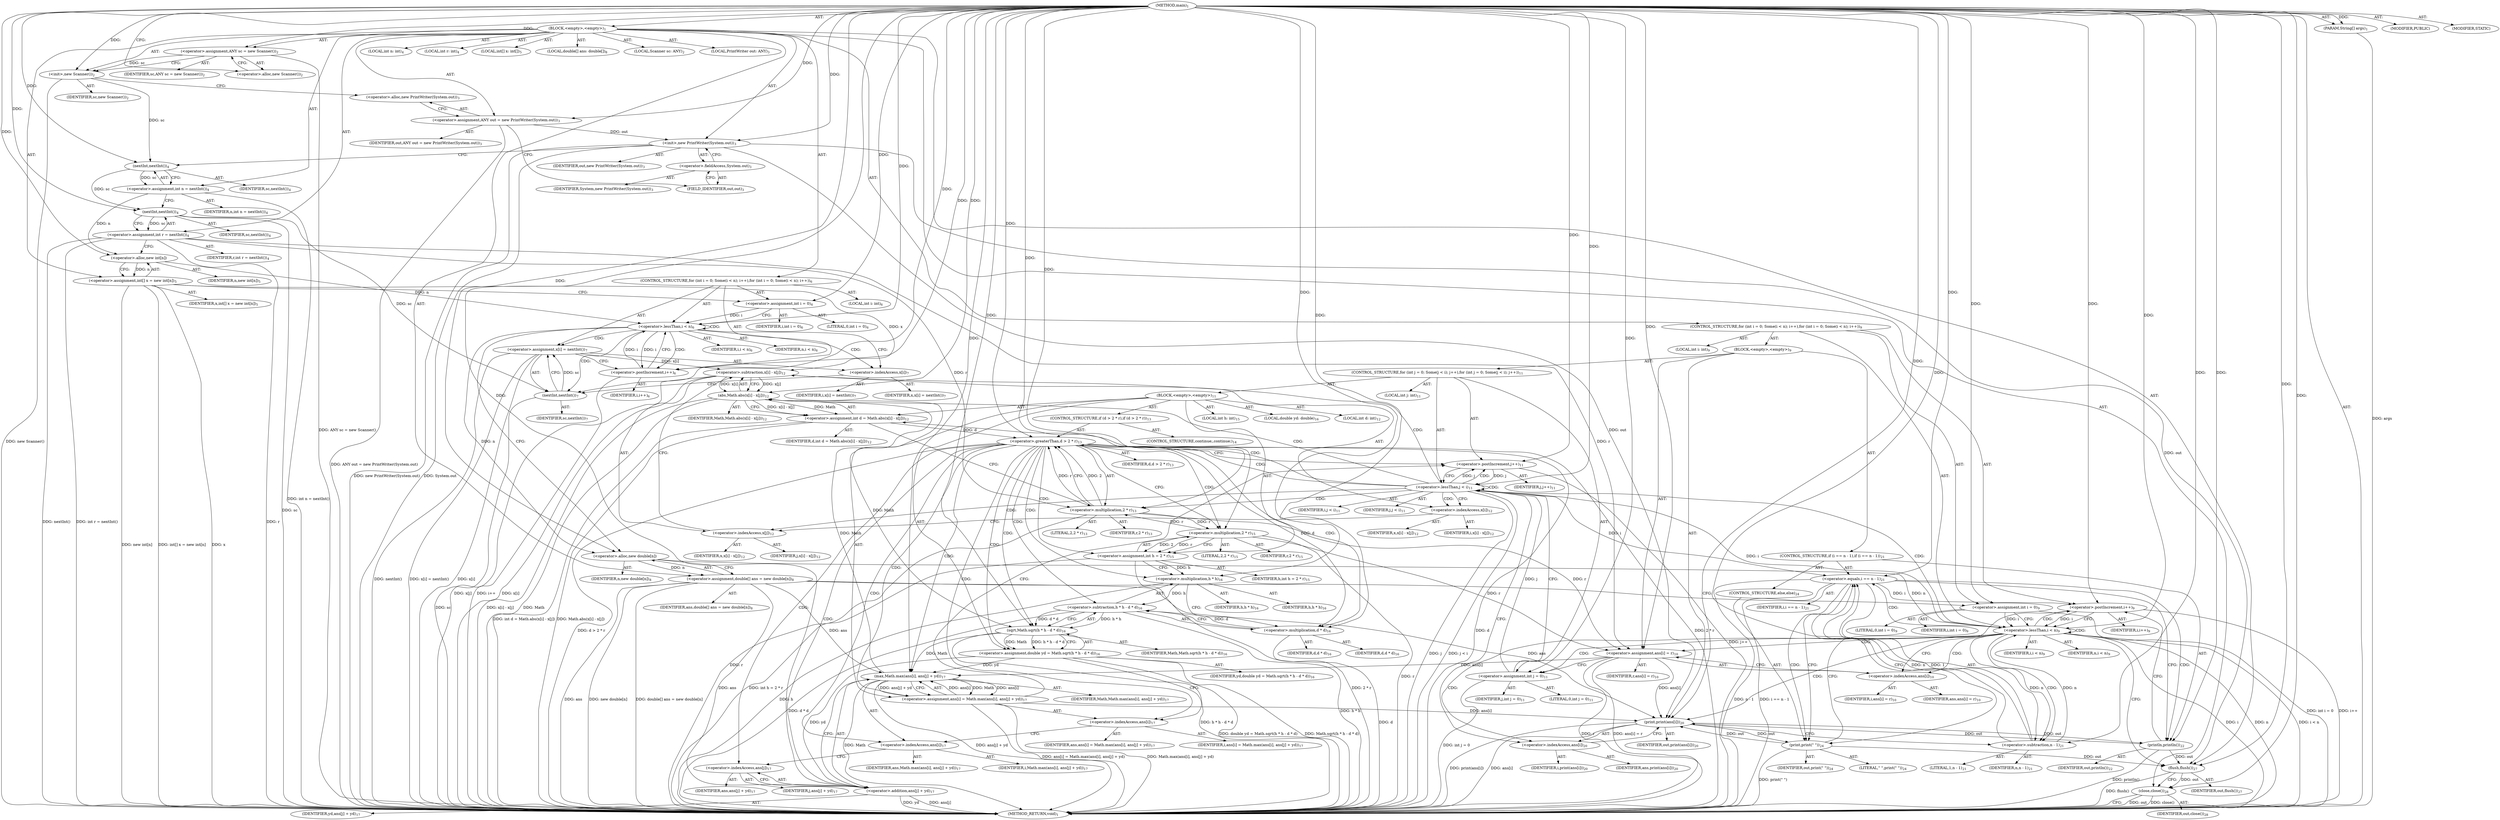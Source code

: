 digraph "main" {  
"21" [label = <(METHOD,main)<SUB>1</SUB>> ]
"22" [label = <(PARAM,String[] args)<SUB>1</SUB>> ]
"23" [label = <(BLOCK,&lt;empty&gt;,&lt;empty&gt;)<SUB>1</SUB>> ]
"4" [label = <(LOCAL,Scanner sc: ANY)<SUB>2</SUB>> ]
"24" [label = <(&lt;operator&gt;.assignment,ANY sc = new Scanner())<SUB>2</SUB>> ]
"25" [label = <(IDENTIFIER,sc,ANY sc = new Scanner())<SUB>2</SUB>> ]
"26" [label = <(&lt;operator&gt;.alloc,new Scanner())<SUB>2</SUB>> ]
"27" [label = <(&lt;init&gt;,new Scanner())<SUB>2</SUB>> ]
"3" [label = <(IDENTIFIER,sc,new Scanner())<SUB>2</SUB>> ]
"6" [label = <(LOCAL,PrintWriter out: ANY)<SUB>3</SUB>> ]
"28" [label = <(&lt;operator&gt;.assignment,ANY out = new PrintWriter(System.out))<SUB>3</SUB>> ]
"29" [label = <(IDENTIFIER,out,ANY out = new PrintWriter(System.out))<SUB>3</SUB>> ]
"30" [label = <(&lt;operator&gt;.alloc,new PrintWriter(System.out))<SUB>3</SUB>> ]
"31" [label = <(&lt;init&gt;,new PrintWriter(System.out))<SUB>3</SUB>> ]
"5" [label = <(IDENTIFIER,out,new PrintWriter(System.out))<SUB>3</SUB>> ]
"32" [label = <(&lt;operator&gt;.fieldAccess,System.out)<SUB>3</SUB>> ]
"33" [label = <(IDENTIFIER,System,new PrintWriter(System.out))<SUB>3</SUB>> ]
"34" [label = <(FIELD_IDENTIFIER,out,out)<SUB>3</SUB>> ]
"35" [label = <(LOCAL,int n: int)<SUB>4</SUB>> ]
"36" [label = <(LOCAL,int r: int)<SUB>4</SUB>> ]
"37" [label = <(&lt;operator&gt;.assignment,int n = nextInt())<SUB>4</SUB>> ]
"38" [label = <(IDENTIFIER,n,int n = nextInt())<SUB>4</SUB>> ]
"39" [label = <(nextInt,nextInt())<SUB>4</SUB>> ]
"40" [label = <(IDENTIFIER,sc,nextInt())<SUB>4</SUB>> ]
"41" [label = <(&lt;operator&gt;.assignment,int r = nextInt())<SUB>4</SUB>> ]
"42" [label = <(IDENTIFIER,r,int r = nextInt())<SUB>4</SUB>> ]
"43" [label = <(nextInt,nextInt())<SUB>4</SUB>> ]
"44" [label = <(IDENTIFIER,sc,nextInt())<SUB>4</SUB>> ]
"45" [label = <(LOCAL,int[] x: int[])<SUB>5</SUB>> ]
"46" [label = <(&lt;operator&gt;.assignment,int[] x = new int[n])<SUB>5</SUB>> ]
"47" [label = <(IDENTIFIER,x,int[] x = new int[n])<SUB>5</SUB>> ]
"48" [label = <(&lt;operator&gt;.alloc,new int[n])> ]
"49" [label = <(IDENTIFIER,n,new int[n])<SUB>5</SUB>> ]
"50" [label = <(CONTROL_STRUCTURE,for (int i = 0; Some(i &lt; n); i++),for (int i = 0; Some(i &lt; n); i++))<SUB>6</SUB>> ]
"51" [label = <(LOCAL,int i: int)<SUB>6</SUB>> ]
"52" [label = <(&lt;operator&gt;.assignment,int i = 0)<SUB>6</SUB>> ]
"53" [label = <(IDENTIFIER,i,int i = 0)<SUB>6</SUB>> ]
"54" [label = <(LITERAL,0,int i = 0)<SUB>6</SUB>> ]
"55" [label = <(&lt;operator&gt;.lessThan,i &lt; n)<SUB>6</SUB>> ]
"56" [label = <(IDENTIFIER,i,i &lt; n)<SUB>6</SUB>> ]
"57" [label = <(IDENTIFIER,n,i &lt; n)<SUB>6</SUB>> ]
"58" [label = <(&lt;operator&gt;.postIncrement,i++)<SUB>6</SUB>> ]
"59" [label = <(IDENTIFIER,i,i++)<SUB>6</SUB>> ]
"60" [label = <(&lt;operator&gt;.assignment,x[i] = nextInt())<SUB>7</SUB>> ]
"61" [label = <(&lt;operator&gt;.indexAccess,x[i])<SUB>7</SUB>> ]
"62" [label = <(IDENTIFIER,x,x[i] = nextInt())<SUB>7</SUB>> ]
"63" [label = <(IDENTIFIER,i,x[i] = nextInt())<SUB>7</SUB>> ]
"64" [label = <(nextInt,nextInt())<SUB>7</SUB>> ]
"65" [label = <(IDENTIFIER,sc,nextInt())<SUB>7</SUB>> ]
"66" [label = <(LOCAL,double[] ans: double[])<SUB>8</SUB>> ]
"67" [label = <(&lt;operator&gt;.assignment,double[] ans = new double[n])<SUB>8</SUB>> ]
"68" [label = <(IDENTIFIER,ans,double[] ans = new double[n])<SUB>8</SUB>> ]
"69" [label = <(&lt;operator&gt;.alloc,new double[n])> ]
"70" [label = <(IDENTIFIER,n,new double[n])<SUB>8</SUB>> ]
"71" [label = <(CONTROL_STRUCTURE,for (int i = 0; Some(i &lt; n); i++),for (int i = 0; Some(i &lt; n); i++))<SUB>9</SUB>> ]
"72" [label = <(LOCAL,int i: int)<SUB>9</SUB>> ]
"73" [label = <(&lt;operator&gt;.assignment,int i = 0)<SUB>9</SUB>> ]
"74" [label = <(IDENTIFIER,i,int i = 0)<SUB>9</SUB>> ]
"75" [label = <(LITERAL,0,int i = 0)<SUB>9</SUB>> ]
"76" [label = <(&lt;operator&gt;.lessThan,i &lt; n)<SUB>9</SUB>> ]
"77" [label = <(IDENTIFIER,i,i &lt; n)<SUB>9</SUB>> ]
"78" [label = <(IDENTIFIER,n,i &lt; n)<SUB>9</SUB>> ]
"79" [label = <(&lt;operator&gt;.postIncrement,i++)<SUB>9</SUB>> ]
"80" [label = <(IDENTIFIER,i,i++)<SUB>9</SUB>> ]
"81" [label = <(BLOCK,&lt;empty&gt;,&lt;empty&gt;)<SUB>9</SUB>> ]
"82" [label = <(&lt;operator&gt;.assignment,ans[i] = r)<SUB>10</SUB>> ]
"83" [label = <(&lt;operator&gt;.indexAccess,ans[i])<SUB>10</SUB>> ]
"84" [label = <(IDENTIFIER,ans,ans[i] = r)<SUB>10</SUB>> ]
"85" [label = <(IDENTIFIER,i,ans[i] = r)<SUB>10</SUB>> ]
"86" [label = <(IDENTIFIER,r,ans[i] = r)<SUB>10</SUB>> ]
"87" [label = <(CONTROL_STRUCTURE,for (int j = 0; Some(j &lt; i); j++),for (int j = 0; Some(j &lt; i); j++))<SUB>11</SUB>> ]
"88" [label = <(LOCAL,int j: int)<SUB>11</SUB>> ]
"89" [label = <(&lt;operator&gt;.assignment,int j = 0)<SUB>11</SUB>> ]
"90" [label = <(IDENTIFIER,j,int j = 0)<SUB>11</SUB>> ]
"91" [label = <(LITERAL,0,int j = 0)<SUB>11</SUB>> ]
"92" [label = <(&lt;operator&gt;.lessThan,j &lt; i)<SUB>11</SUB>> ]
"93" [label = <(IDENTIFIER,j,j &lt; i)<SUB>11</SUB>> ]
"94" [label = <(IDENTIFIER,i,j &lt; i)<SUB>11</SUB>> ]
"95" [label = <(&lt;operator&gt;.postIncrement,j++)<SUB>11</SUB>> ]
"96" [label = <(IDENTIFIER,j,j++)<SUB>11</SUB>> ]
"97" [label = <(BLOCK,&lt;empty&gt;,&lt;empty&gt;)<SUB>11</SUB>> ]
"98" [label = <(LOCAL,int d: int)<SUB>12</SUB>> ]
"99" [label = <(&lt;operator&gt;.assignment,int d = Math.abs(x[i] - x[j]))<SUB>12</SUB>> ]
"100" [label = <(IDENTIFIER,d,int d = Math.abs(x[i] - x[j]))<SUB>12</SUB>> ]
"101" [label = <(abs,Math.abs(x[i] - x[j]))<SUB>12</SUB>> ]
"102" [label = <(IDENTIFIER,Math,Math.abs(x[i] - x[j]))<SUB>12</SUB>> ]
"103" [label = <(&lt;operator&gt;.subtraction,x[i] - x[j])<SUB>12</SUB>> ]
"104" [label = <(&lt;operator&gt;.indexAccess,x[i])<SUB>12</SUB>> ]
"105" [label = <(IDENTIFIER,x,x[i] - x[j])<SUB>12</SUB>> ]
"106" [label = <(IDENTIFIER,i,x[i] - x[j])<SUB>12</SUB>> ]
"107" [label = <(&lt;operator&gt;.indexAccess,x[j])<SUB>12</SUB>> ]
"108" [label = <(IDENTIFIER,x,x[i] - x[j])<SUB>12</SUB>> ]
"109" [label = <(IDENTIFIER,j,x[i] - x[j])<SUB>12</SUB>> ]
"110" [label = <(CONTROL_STRUCTURE,if (d &gt; 2 * r),if (d &gt; 2 * r))<SUB>13</SUB>> ]
"111" [label = <(&lt;operator&gt;.greaterThan,d &gt; 2 * r)<SUB>13</SUB>> ]
"112" [label = <(IDENTIFIER,d,d &gt; 2 * r)<SUB>13</SUB>> ]
"113" [label = <(&lt;operator&gt;.multiplication,2 * r)<SUB>13</SUB>> ]
"114" [label = <(LITERAL,2,2 * r)<SUB>13</SUB>> ]
"115" [label = <(IDENTIFIER,r,2 * r)<SUB>13</SUB>> ]
"116" [label = <(CONTROL_STRUCTURE,continue;,continue;)<SUB>14</SUB>> ]
"117" [label = <(LOCAL,int h: int)<SUB>15</SUB>> ]
"118" [label = <(&lt;operator&gt;.assignment,int h = 2 * r)<SUB>15</SUB>> ]
"119" [label = <(IDENTIFIER,h,int h = 2 * r)<SUB>15</SUB>> ]
"120" [label = <(&lt;operator&gt;.multiplication,2 * r)<SUB>15</SUB>> ]
"121" [label = <(LITERAL,2,2 * r)<SUB>15</SUB>> ]
"122" [label = <(IDENTIFIER,r,2 * r)<SUB>15</SUB>> ]
"123" [label = <(LOCAL,double yd: double)<SUB>16</SUB>> ]
"124" [label = <(&lt;operator&gt;.assignment,double yd = Math.sqrt(h * h - d * d))<SUB>16</SUB>> ]
"125" [label = <(IDENTIFIER,yd,double yd = Math.sqrt(h * h - d * d))<SUB>16</SUB>> ]
"126" [label = <(sqrt,Math.sqrt(h * h - d * d))<SUB>16</SUB>> ]
"127" [label = <(IDENTIFIER,Math,Math.sqrt(h * h - d * d))<SUB>16</SUB>> ]
"128" [label = <(&lt;operator&gt;.subtraction,h * h - d * d)<SUB>16</SUB>> ]
"129" [label = <(&lt;operator&gt;.multiplication,h * h)<SUB>16</SUB>> ]
"130" [label = <(IDENTIFIER,h,h * h)<SUB>16</SUB>> ]
"131" [label = <(IDENTIFIER,h,h * h)<SUB>16</SUB>> ]
"132" [label = <(&lt;operator&gt;.multiplication,d * d)<SUB>16</SUB>> ]
"133" [label = <(IDENTIFIER,d,d * d)<SUB>16</SUB>> ]
"134" [label = <(IDENTIFIER,d,d * d)<SUB>16</SUB>> ]
"135" [label = <(&lt;operator&gt;.assignment,ans[i] = Math.max(ans[i], ans[j] + yd))<SUB>17</SUB>> ]
"136" [label = <(&lt;operator&gt;.indexAccess,ans[i])<SUB>17</SUB>> ]
"137" [label = <(IDENTIFIER,ans,ans[i] = Math.max(ans[i], ans[j] + yd))<SUB>17</SUB>> ]
"138" [label = <(IDENTIFIER,i,ans[i] = Math.max(ans[i], ans[j] + yd))<SUB>17</SUB>> ]
"139" [label = <(max,Math.max(ans[i], ans[j] + yd))<SUB>17</SUB>> ]
"140" [label = <(IDENTIFIER,Math,Math.max(ans[i], ans[j] + yd))<SUB>17</SUB>> ]
"141" [label = <(&lt;operator&gt;.indexAccess,ans[i])<SUB>17</SUB>> ]
"142" [label = <(IDENTIFIER,ans,Math.max(ans[i], ans[j] + yd))<SUB>17</SUB>> ]
"143" [label = <(IDENTIFIER,i,Math.max(ans[i], ans[j] + yd))<SUB>17</SUB>> ]
"144" [label = <(&lt;operator&gt;.addition,ans[j] + yd)<SUB>17</SUB>> ]
"145" [label = <(&lt;operator&gt;.indexAccess,ans[j])<SUB>17</SUB>> ]
"146" [label = <(IDENTIFIER,ans,ans[j] + yd)<SUB>17</SUB>> ]
"147" [label = <(IDENTIFIER,j,ans[j] + yd)<SUB>17</SUB>> ]
"148" [label = <(IDENTIFIER,yd,ans[j] + yd)<SUB>17</SUB>> ]
"149" [label = <(print,print(ans[i]))<SUB>20</SUB>> ]
"150" [label = <(IDENTIFIER,out,print(ans[i]))<SUB>20</SUB>> ]
"151" [label = <(&lt;operator&gt;.indexAccess,ans[i])<SUB>20</SUB>> ]
"152" [label = <(IDENTIFIER,ans,print(ans[i]))<SUB>20</SUB>> ]
"153" [label = <(IDENTIFIER,i,print(ans[i]))<SUB>20</SUB>> ]
"154" [label = <(CONTROL_STRUCTURE,if (i == n - 1),if (i == n - 1))<SUB>21</SUB>> ]
"155" [label = <(&lt;operator&gt;.equals,i == n - 1)<SUB>21</SUB>> ]
"156" [label = <(IDENTIFIER,i,i == n - 1)<SUB>21</SUB>> ]
"157" [label = <(&lt;operator&gt;.subtraction,n - 1)<SUB>21</SUB>> ]
"158" [label = <(IDENTIFIER,n,n - 1)<SUB>21</SUB>> ]
"159" [label = <(LITERAL,1,n - 1)<SUB>21</SUB>> ]
"160" [label = <(println,println())<SUB>22</SUB>> ]
"161" [label = <(IDENTIFIER,out,println())<SUB>22</SUB>> ]
"162" [label = <(CONTROL_STRUCTURE,else,else)<SUB>24</SUB>> ]
"163" [label = <(print,print(&quot; &quot;))<SUB>24</SUB>> ]
"164" [label = <(IDENTIFIER,out,print(&quot; &quot;))<SUB>24</SUB>> ]
"165" [label = <(LITERAL,&quot; &quot;,print(&quot; &quot;))<SUB>24</SUB>> ]
"166" [label = <(flush,flush())<SUB>27</SUB>> ]
"167" [label = <(IDENTIFIER,out,flush())<SUB>27</SUB>> ]
"168" [label = <(close,close())<SUB>28</SUB>> ]
"169" [label = <(IDENTIFIER,out,close())<SUB>28</SUB>> ]
"170" [label = <(MODIFIER,PUBLIC)> ]
"171" [label = <(MODIFIER,STATIC)> ]
"172" [label = <(METHOD_RETURN,void)<SUB>1</SUB>> ]
  "21" -> "22"  [ label = "AST: "] 
  "21" -> "23"  [ label = "AST: "] 
  "21" -> "170"  [ label = "AST: "] 
  "21" -> "171"  [ label = "AST: "] 
  "21" -> "172"  [ label = "AST: "] 
  "23" -> "4"  [ label = "AST: "] 
  "23" -> "24"  [ label = "AST: "] 
  "23" -> "27"  [ label = "AST: "] 
  "23" -> "6"  [ label = "AST: "] 
  "23" -> "28"  [ label = "AST: "] 
  "23" -> "31"  [ label = "AST: "] 
  "23" -> "35"  [ label = "AST: "] 
  "23" -> "36"  [ label = "AST: "] 
  "23" -> "37"  [ label = "AST: "] 
  "23" -> "41"  [ label = "AST: "] 
  "23" -> "45"  [ label = "AST: "] 
  "23" -> "46"  [ label = "AST: "] 
  "23" -> "50"  [ label = "AST: "] 
  "23" -> "66"  [ label = "AST: "] 
  "23" -> "67"  [ label = "AST: "] 
  "23" -> "71"  [ label = "AST: "] 
  "23" -> "166"  [ label = "AST: "] 
  "23" -> "168"  [ label = "AST: "] 
  "24" -> "25"  [ label = "AST: "] 
  "24" -> "26"  [ label = "AST: "] 
  "27" -> "3"  [ label = "AST: "] 
  "28" -> "29"  [ label = "AST: "] 
  "28" -> "30"  [ label = "AST: "] 
  "31" -> "5"  [ label = "AST: "] 
  "31" -> "32"  [ label = "AST: "] 
  "32" -> "33"  [ label = "AST: "] 
  "32" -> "34"  [ label = "AST: "] 
  "37" -> "38"  [ label = "AST: "] 
  "37" -> "39"  [ label = "AST: "] 
  "39" -> "40"  [ label = "AST: "] 
  "41" -> "42"  [ label = "AST: "] 
  "41" -> "43"  [ label = "AST: "] 
  "43" -> "44"  [ label = "AST: "] 
  "46" -> "47"  [ label = "AST: "] 
  "46" -> "48"  [ label = "AST: "] 
  "48" -> "49"  [ label = "AST: "] 
  "50" -> "51"  [ label = "AST: "] 
  "50" -> "52"  [ label = "AST: "] 
  "50" -> "55"  [ label = "AST: "] 
  "50" -> "58"  [ label = "AST: "] 
  "50" -> "60"  [ label = "AST: "] 
  "52" -> "53"  [ label = "AST: "] 
  "52" -> "54"  [ label = "AST: "] 
  "55" -> "56"  [ label = "AST: "] 
  "55" -> "57"  [ label = "AST: "] 
  "58" -> "59"  [ label = "AST: "] 
  "60" -> "61"  [ label = "AST: "] 
  "60" -> "64"  [ label = "AST: "] 
  "61" -> "62"  [ label = "AST: "] 
  "61" -> "63"  [ label = "AST: "] 
  "64" -> "65"  [ label = "AST: "] 
  "67" -> "68"  [ label = "AST: "] 
  "67" -> "69"  [ label = "AST: "] 
  "69" -> "70"  [ label = "AST: "] 
  "71" -> "72"  [ label = "AST: "] 
  "71" -> "73"  [ label = "AST: "] 
  "71" -> "76"  [ label = "AST: "] 
  "71" -> "79"  [ label = "AST: "] 
  "71" -> "81"  [ label = "AST: "] 
  "73" -> "74"  [ label = "AST: "] 
  "73" -> "75"  [ label = "AST: "] 
  "76" -> "77"  [ label = "AST: "] 
  "76" -> "78"  [ label = "AST: "] 
  "79" -> "80"  [ label = "AST: "] 
  "81" -> "82"  [ label = "AST: "] 
  "81" -> "87"  [ label = "AST: "] 
  "81" -> "149"  [ label = "AST: "] 
  "81" -> "154"  [ label = "AST: "] 
  "82" -> "83"  [ label = "AST: "] 
  "82" -> "86"  [ label = "AST: "] 
  "83" -> "84"  [ label = "AST: "] 
  "83" -> "85"  [ label = "AST: "] 
  "87" -> "88"  [ label = "AST: "] 
  "87" -> "89"  [ label = "AST: "] 
  "87" -> "92"  [ label = "AST: "] 
  "87" -> "95"  [ label = "AST: "] 
  "87" -> "97"  [ label = "AST: "] 
  "89" -> "90"  [ label = "AST: "] 
  "89" -> "91"  [ label = "AST: "] 
  "92" -> "93"  [ label = "AST: "] 
  "92" -> "94"  [ label = "AST: "] 
  "95" -> "96"  [ label = "AST: "] 
  "97" -> "98"  [ label = "AST: "] 
  "97" -> "99"  [ label = "AST: "] 
  "97" -> "110"  [ label = "AST: "] 
  "97" -> "117"  [ label = "AST: "] 
  "97" -> "118"  [ label = "AST: "] 
  "97" -> "123"  [ label = "AST: "] 
  "97" -> "124"  [ label = "AST: "] 
  "97" -> "135"  [ label = "AST: "] 
  "99" -> "100"  [ label = "AST: "] 
  "99" -> "101"  [ label = "AST: "] 
  "101" -> "102"  [ label = "AST: "] 
  "101" -> "103"  [ label = "AST: "] 
  "103" -> "104"  [ label = "AST: "] 
  "103" -> "107"  [ label = "AST: "] 
  "104" -> "105"  [ label = "AST: "] 
  "104" -> "106"  [ label = "AST: "] 
  "107" -> "108"  [ label = "AST: "] 
  "107" -> "109"  [ label = "AST: "] 
  "110" -> "111"  [ label = "AST: "] 
  "110" -> "116"  [ label = "AST: "] 
  "111" -> "112"  [ label = "AST: "] 
  "111" -> "113"  [ label = "AST: "] 
  "113" -> "114"  [ label = "AST: "] 
  "113" -> "115"  [ label = "AST: "] 
  "118" -> "119"  [ label = "AST: "] 
  "118" -> "120"  [ label = "AST: "] 
  "120" -> "121"  [ label = "AST: "] 
  "120" -> "122"  [ label = "AST: "] 
  "124" -> "125"  [ label = "AST: "] 
  "124" -> "126"  [ label = "AST: "] 
  "126" -> "127"  [ label = "AST: "] 
  "126" -> "128"  [ label = "AST: "] 
  "128" -> "129"  [ label = "AST: "] 
  "128" -> "132"  [ label = "AST: "] 
  "129" -> "130"  [ label = "AST: "] 
  "129" -> "131"  [ label = "AST: "] 
  "132" -> "133"  [ label = "AST: "] 
  "132" -> "134"  [ label = "AST: "] 
  "135" -> "136"  [ label = "AST: "] 
  "135" -> "139"  [ label = "AST: "] 
  "136" -> "137"  [ label = "AST: "] 
  "136" -> "138"  [ label = "AST: "] 
  "139" -> "140"  [ label = "AST: "] 
  "139" -> "141"  [ label = "AST: "] 
  "139" -> "144"  [ label = "AST: "] 
  "141" -> "142"  [ label = "AST: "] 
  "141" -> "143"  [ label = "AST: "] 
  "144" -> "145"  [ label = "AST: "] 
  "144" -> "148"  [ label = "AST: "] 
  "145" -> "146"  [ label = "AST: "] 
  "145" -> "147"  [ label = "AST: "] 
  "149" -> "150"  [ label = "AST: "] 
  "149" -> "151"  [ label = "AST: "] 
  "151" -> "152"  [ label = "AST: "] 
  "151" -> "153"  [ label = "AST: "] 
  "154" -> "155"  [ label = "AST: "] 
  "154" -> "160"  [ label = "AST: "] 
  "154" -> "162"  [ label = "AST: "] 
  "155" -> "156"  [ label = "AST: "] 
  "155" -> "157"  [ label = "AST: "] 
  "157" -> "158"  [ label = "AST: "] 
  "157" -> "159"  [ label = "AST: "] 
  "160" -> "161"  [ label = "AST: "] 
  "162" -> "163"  [ label = "AST: "] 
  "163" -> "164"  [ label = "AST: "] 
  "163" -> "165"  [ label = "AST: "] 
  "166" -> "167"  [ label = "AST: "] 
  "168" -> "169"  [ label = "AST: "] 
  "24" -> "27"  [ label = "CFG: "] 
  "27" -> "30"  [ label = "CFG: "] 
  "28" -> "34"  [ label = "CFG: "] 
  "31" -> "39"  [ label = "CFG: "] 
  "37" -> "43"  [ label = "CFG: "] 
  "41" -> "48"  [ label = "CFG: "] 
  "46" -> "52"  [ label = "CFG: "] 
  "67" -> "73"  [ label = "CFG: "] 
  "166" -> "168"  [ label = "CFG: "] 
  "168" -> "172"  [ label = "CFG: "] 
  "26" -> "24"  [ label = "CFG: "] 
  "30" -> "28"  [ label = "CFG: "] 
  "32" -> "31"  [ label = "CFG: "] 
  "39" -> "37"  [ label = "CFG: "] 
  "43" -> "41"  [ label = "CFG: "] 
  "48" -> "46"  [ label = "CFG: "] 
  "52" -> "55"  [ label = "CFG: "] 
  "55" -> "61"  [ label = "CFG: "] 
  "55" -> "69"  [ label = "CFG: "] 
  "58" -> "55"  [ label = "CFG: "] 
  "60" -> "58"  [ label = "CFG: "] 
  "69" -> "67"  [ label = "CFG: "] 
  "73" -> "76"  [ label = "CFG: "] 
  "76" -> "83"  [ label = "CFG: "] 
  "76" -> "166"  [ label = "CFG: "] 
  "79" -> "76"  [ label = "CFG: "] 
  "34" -> "32"  [ label = "CFG: "] 
  "61" -> "64"  [ label = "CFG: "] 
  "64" -> "60"  [ label = "CFG: "] 
  "82" -> "89"  [ label = "CFG: "] 
  "149" -> "157"  [ label = "CFG: "] 
  "83" -> "82"  [ label = "CFG: "] 
  "89" -> "92"  [ label = "CFG: "] 
  "92" -> "104"  [ label = "CFG: "] 
  "92" -> "151"  [ label = "CFG: "] 
  "95" -> "92"  [ label = "CFG: "] 
  "151" -> "149"  [ label = "CFG: "] 
  "155" -> "160"  [ label = "CFG: "] 
  "155" -> "163"  [ label = "CFG: "] 
  "160" -> "79"  [ label = "CFG: "] 
  "99" -> "113"  [ label = "CFG: "] 
  "118" -> "129"  [ label = "CFG: "] 
  "124" -> "136"  [ label = "CFG: "] 
  "135" -> "95"  [ label = "CFG: "] 
  "157" -> "155"  [ label = "CFG: "] 
  "163" -> "79"  [ label = "CFG: "] 
  "101" -> "99"  [ label = "CFG: "] 
  "111" -> "95"  [ label = "CFG: "] 
  "111" -> "120"  [ label = "CFG: "] 
  "120" -> "118"  [ label = "CFG: "] 
  "126" -> "124"  [ label = "CFG: "] 
  "136" -> "141"  [ label = "CFG: "] 
  "139" -> "135"  [ label = "CFG: "] 
  "103" -> "101"  [ label = "CFG: "] 
  "113" -> "111"  [ label = "CFG: "] 
  "128" -> "126"  [ label = "CFG: "] 
  "141" -> "145"  [ label = "CFG: "] 
  "144" -> "139"  [ label = "CFG: "] 
  "104" -> "107"  [ label = "CFG: "] 
  "107" -> "103"  [ label = "CFG: "] 
  "129" -> "132"  [ label = "CFG: "] 
  "132" -> "128"  [ label = "CFG: "] 
  "145" -> "144"  [ label = "CFG: "] 
  "21" -> "26"  [ label = "CFG: "] 
  "22" -> "172"  [ label = "DDG: args"] 
  "24" -> "172"  [ label = "DDG: ANY sc = new Scanner()"] 
  "27" -> "172"  [ label = "DDG: new Scanner()"] 
  "28" -> "172"  [ label = "DDG: ANY out = new PrintWriter(System.out)"] 
  "31" -> "172"  [ label = "DDG: System.out"] 
  "31" -> "172"  [ label = "DDG: new PrintWriter(System.out)"] 
  "37" -> "172"  [ label = "DDG: int n = nextInt()"] 
  "41" -> "172"  [ label = "DDG: r"] 
  "43" -> "172"  [ label = "DDG: sc"] 
  "41" -> "172"  [ label = "DDG: nextInt()"] 
  "41" -> "172"  [ label = "DDG: int r = nextInt()"] 
  "46" -> "172"  [ label = "DDG: x"] 
  "46" -> "172"  [ label = "DDG: new int[n]"] 
  "46" -> "172"  [ label = "DDG: int[] x = new int[n]"] 
  "67" -> "172"  [ label = "DDG: ans"] 
  "67" -> "172"  [ label = "DDG: new double[n]"] 
  "67" -> "172"  [ label = "DDG: double[] ans = new double[n]"] 
  "73" -> "172"  [ label = "DDG: int i = 0"] 
  "76" -> "172"  [ label = "DDG: i"] 
  "76" -> "172"  [ label = "DDG: n"] 
  "76" -> "172"  [ label = "DDG: i &lt; n"] 
  "166" -> "172"  [ label = "DDG: flush()"] 
  "168" -> "172"  [ label = "DDG: out"] 
  "168" -> "172"  [ label = "DDG: close()"] 
  "82" -> "172"  [ label = "DDG: r"] 
  "82" -> "172"  [ label = "DDG: ans[i] = r"] 
  "89" -> "172"  [ label = "DDG: int j = 0"] 
  "92" -> "172"  [ label = "DDG: j"] 
  "92" -> "172"  [ label = "DDG: j &lt; i"] 
  "149" -> "172"  [ label = "DDG: ans[i]"] 
  "149" -> "172"  [ label = "DDG: print(ans[i])"] 
  "155" -> "172"  [ label = "DDG: n - 1"] 
  "155" -> "172"  [ label = "DDG: i == n - 1"] 
  "163" -> "172"  [ label = "DDG: print(&quot; &quot;)"] 
  "160" -> "172"  [ label = "DDG: println()"] 
  "79" -> "172"  [ label = "DDG: i++"] 
  "101" -> "172"  [ label = "DDG: Math"] 
  "103" -> "172"  [ label = "DDG: x[i]"] 
  "103" -> "172"  [ label = "DDG: x[j]"] 
  "101" -> "172"  [ label = "DDG: x[i] - x[j]"] 
  "99" -> "172"  [ label = "DDG: Math.abs(x[i] - x[j])"] 
  "99" -> "172"  [ label = "DDG: int d = Math.abs(x[i] - x[j])"] 
  "111" -> "172"  [ label = "DDG: d"] 
  "113" -> "172"  [ label = "DDG: r"] 
  "111" -> "172"  [ label = "DDG: 2 * r"] 
  "111" -> "172"  [ label = "DDG: d &gt; 2 * r"] 
  "120" -> "172"  [ label = "DDG: r"] 
  "118" -> "172"  [ label = "DDG: 2 * r"] 
  "118" -> "172"  [ label = "DDG: int h = 2 * r"] 
  "129" -> "172"  [ label = "DDG: h"] 
  "128" -> "172"  [ label = "DDG: h * h"] 
  "132" -> "172"  [ label = "DDG: d"] 
  "128" -> "172"  [ label = "DDG: d * d"] 
  "126" -> "172"  [ label = "DDG: h * h - d * d"] 
  "124" -> "172"  [ label = "DDG: Math.sqrt(h * h - d * d)"] 
  "124" -> "172"  [ label = "DDG: double yd = Math.sqrt(h * h - d * d)"] 
  "139" -> "172"  [ label = "DDG: Math"] 
  "144" -> "172"  [ label = "DDG: ans[j]"] 
  "144" -> "172"  [ label = "DDG: yd"] 
  "139" -> "172"  [ label = "DDG: ans[j] + yd"] 
  "135" -> "172"  [ label = "DDG: Math.max(ans[i], ans[j] + yd)"] 
  "135" -> "172"  [ label = "DDG: ans[i] = Math.max(ans[i], ans[j] + yd)"] 
  "95" -> "172"  [ label = "DDG: j++"] 
  "60" -> "172"  [ label = "DDG: x[i]"] 
  "64" -> "172"  [ label = "DDG: sc"] 
  "60" -> "172"  [ label = "DDG: nextInt()"] 
  "60" -> "172"  [ label = "DDG: x[i] = nextInt()"] 
  "58" -> "172"  [ label = "DDG: i++"] 
  "21" -> "22"  [ label = "DDG: "] 
  "21" -> "24"  [ label = "DDG: "] 
  "21" -> "28"  [ label = "DDG: "] 
  "39" -> "37"  [ label = "DDG: sc"] 
  "43" -> "41"  [ label = "DDG: sc"] 
  "48" -> "46"  [ label = "DDG: n"] 
  "69" -> "67"  [ label = "DDG: n"] 
  "24" -> "27"  [ label = "DDG: sc"] 
  "21" -> "27"  [ label = "DDG: "] 
  "28" -> "31"  [ label = "DDG: out"] 
  "21" -> "31"  [ label = "DDG: "] 
  "21" -> "52"  [ label = "DDG: "] 
  "64" -> "60"  [ label = "DDG: sc"] 
  "21" -> "73"  [ label = "DDG: "] 
  "31" -> "166"  [ label = "DDG: out"] 
  "163" -> "166"  [ label = "DDG: out"] 
  "160" -> "166"  [ label = "DDG: out"] 
  "21" -> "166"  [ label = "DDG: "] 
  "166" -> "168"  [ label = "DDG: out"] 
  "21" -> "168"  [ label = "DDG: "] 
  "27" -> "39"  [ label = "DDG: sc"] 
  "21" -> "39"  [ label = "DDG: "] 
  "39" -> "43"  [ label = "DDG: sc"] 
  "21" -> "43"  [ label = "DDG: "] 
  "37" -> "48"  [ label = "DDG: n"] 
  "21" -> "48"  [ label = "DDG: "] 
  "52" -> "55"  [ label = "DDG: i"] 
  "58" -> "55"  [ label = "DDG: i"] 
  "21" -> "55"  [ label = "DDG: "] 
  "48" -> "55"  [ label = "DDG: n"] 
  "55" -> "58"  [ label = "DDG: i"] 
  "21" -> "58"  [ label = "DDG: "] 
  "55" -> "69"  [ label = "DDG: n"] 
  "21" -> "69"  [ label = "DDG: "] 
  "73" -> "76"  [ label = "DDG: i"] 
  "79" -> "76"  [ label = "DDG: i"] 
  "21" -> "76"  [ label = "DDG: "] 
  "69" -> "76"  [ label = "DDG: n"] 
  "157" -> "76"  [ label = "DDG: n"] 
  "155" -> "79"  [ label = "DDG: i"] 
  "21" -> "79"  [ label = "DDG: "] 
  "41" -> "82"  [ label = "DDG: r"] 
  "113" -> "82"  [ label = "DDG: r"] 
  "120" -> "82"  [ label = "DDG: r"] 
  "21" -> "82"  [ label = "DDG: "] 
  "43" -> "64"  [ label = "DDG: sc"] 
  "21" -> "64"  [ label = "DDG: "] 
  "21" -> "89"  [ label = "DDG: "] 
  "31" -> "149"  [ label = "DDG: out"] 
  "163" -> "149"  [ label = "DDG: out"] 
  "160" -> "149"  [ label = "DDG: out"] 
  "21" -> "149"  [ label = "DDG: "] 
  "67" -> "149"  [ label = "DDG: ans"] 
  "82" -> "149"  [ label = "DDG: ans[i]"] 
  "135" -> "149"  [ label = "DDG: ans[i]"] 
  "89" -> "92"  [ label = "DDG: j"] 
  "95" -> "92"  [ label = "DDG: j"] 
  "21" -> "92"  [ label = "DDG: "] 
  "76" -> "92"  [ label = "DDG: i"] 
  "92" -> "95"  [ label = "DDG: j"] 
  "21" -> "95"  [ label = "DDG: "] 
  "101" -> "99"  [ label = "DDG: Math"] 
  "101" -> "99"  [ label = "DDG: x[i] - x[j]"] 
  "120" -> "118"  [ label = "DDG: 2"] 
  "120" -> "118"  [ label = "DDG: r"] 
  "126" -> "124"  [ label = "DDG: Math"] 
  "126" -> "124"  [ label = "DDG: h * h - d * d"] 
  "139" -> "135"  [ label = "DDG: Math"] 
  "139" -> "135"  [ label = "DDG: ans[i]"] 
  "139" -> "135"  [ label = "DDG: ans[j] + yd"] 
  "92" -> "155"  [ label = "DDG: i"] 
  "21" -> "155"  [ label = "DDG: "] 
  "157" -> "155"  [ label = "DDG: n"] 
  "157" -> "155"  [ label = "DDG: 1"] 
  "149" -> "160"  [ label = "DDG: out"] 
  "21" -> "160"  [ label = "DDG: "] 
  "76" -> "157"  [ label = "DDG: n"] 
  "21" -> "157"  [ label = "DDG: "] 
  "149" -> "163"  [ label = "DDG: out"] 
  "21" -> "163"  [ label = "DDG: "] 
  "139" -> "101"  [ label = "DDG: Math"] 
  "21" -> "101"  [ label = "DDG: "] 
  "103" -> "101"  [ label = "DDG: x[i]"] 
  "103" -> "101"  [ label = "DDG: x[j]"] 
  "99" -> "111"  [ label = "DDG: d"] 
  "21" -> "111"  [ label = "DDG: "] 
  "113" -> "111"  [ label = "DDG: 2"] 
  "113" -> "111"  [ label = "DDG: r"] 
  "21" -> "120"  [ label = "DDG: "] 
  "113" -> "120"  [ label = "DDG: r"] 
  "101" -> "126"  [ label = "DDG: Math"] 
  "21" -> "126"  [ label = "DDG: "] 
  "128" -> "126"  [ label = "DDG: h * h"] 
  "128" -> "126"  [ label = "DDG: d * d"] 
  "126" -> "139"  [ label = "DDG: Math"] 
  "21" -> "139"  [ label = "DDG: "] 
  "67" -> "139"  [ label = "DDG: ans"] 
  "82" -> "139"  [ label = "DDG: ans[i]"] 
  "135" -> "139"  [ label = "DDG: ans[i]"] 
  "124" -> "139"  [ label = "DDG: yd"] 
  "46" -> "103"  [ label = "DDG: x"] 
  "60" -> "103"  [ label = "DDG: x[i]"] 
  "21" -> "113"  [ label = "DDG: "] 
  "120" -> "113"  [ label = "DDG: r"] 
  "41" -> "113"  [ label = "DDG: r"] 
  "129" -> "128"  [ label = "DDG: h"] 
  "132" -> "128"  [ label = "DDG: d"] 
  "67" -> "144"  [ label = "DDG: ans"] 
  "124" -> "144"  [ label = "DDG: yd"] 
  "21" -> "144"  [ label = "DDG: "] 
  "118" -> "129"  [ label = "DDG: h"] 
  "21" -> "129"  [ label = "DDG: "] 
  "111" -> "132"  [ label = "DDG: d"] 
  "21" -> "132"  [ label = "DDG: "] 
  "55" -> "60"  [ label = "CDG: "] 
  "55" -> "64"  [ label = "CDG: "] 
  "55" -> "58"  [ label = "CDG: "] 
  "55" -> "61"  [ label = "CDG: "] 
  "55" -> "55"  [ label = "CDG: "] 
  "76" -> "89"  [ label = "CDG: "] 
  "76" -> "149"  [ label = "CDG: "] 
  "76" -> "151"  [ label = "CDG: "] 
  "76" -> "92"  [ label = "CDG: "] 
  "76" -> "76"  [ label = "CDG: "] 
  "76" -> "157"  [ label = "CDG: "] 
  "76" -> "82"  [ label = "CDG: "] 
  "76" -> "79"  [ label = "CDG: "] 
  "76" -> "83"  [ label = "CDG: "] 
  "76" -> "155"  [ label = "CDG: "] 
  "92" -> "107"  [ label = "CDG: "] 
  "92" -> "113"  [ label = "CDG: "] 
  "92" -> "99"  [ label = "CDG: "] 
  "92" -> "103"  [ label = "CDG: "] 
  "92" -> "104"  [ label = "CDG: "] 
  "92" -> "95"  [ label = "CDG: "] 
  "92" -> "92"  [ label = "CDG: "] 
  "92" -> "101"  [ label = "CDG: "] 
  "92" -> "111"  [ label = "CDG: "] 
  "155" -> "160"  [ label = "CDG: "] 
  "155" -> "163"  [ label = "CDG: "] 
  "111" -> "141"  [ label = "CDG: "] 
  "111" -> "120"  [ label = "CDG: "] 
  "111" -> "136"  [ label = "CDG: "] 
  "111" -> "145"  [ label = "CDG: "] 
  "111" -> "128"  [ label = "CDG: "] 
  "111" -> "132"  [ label = "CDG: "] 
  "111" -> "144"  [ label = "CDG: "] 
  "111" -> "129"  [ label = "CDG: "] 
  "111" -> "126"  [ label = "CDG: "] 
  "111" -> "118"  [ label = "CDG: "] 
  "111" -> "135"  [ label = "CDG: "] 
  "111" -> "139"  [ label = "CDG: "] 
  "111" -> "124"  [ label = "CDG: "] 
}
